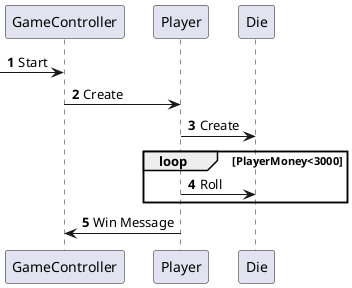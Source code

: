 @startuml
'https://plantuml.com/sequence-diagram

autonumber

[->GameController:Start
GameController -> Player:Create
Player -> Die:Create
loop PlayerMoney<3000
    Player -> Die:Roll
end
Player -> GameController:Win Message
@enduml